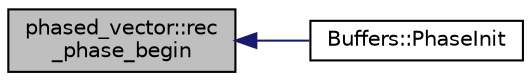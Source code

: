 digraph "phased_vector::rec_phase_begin"
{
 // INTERACTIVE_SVG=YES
  edge [fontname="Helvetica",fontsize="10",labelfontname="Helvetica",labelfontsize="10"];
  node [fontname="Helvetica",fontsize="10",shape=record];
  rankdir="LR";
  Node7 [label="phased_vector::rec\l_phase_begin",height=0.2,width=0.4,color="black", fillcolor="grey75", style="filled", fontcolor="black"];
  Node7 -> Node8 [dir="back",color="midnightblue",fontsize="10",style="solid",fontname="Helvetica"];
  Node8 [label="Buffers::PhaseInit",height=0.2,width=0.4,color="black", fillcolor="white", style="filled",URL="$classBuffers.html#a30add450cd40cdb7dbfa7e675445354b",tooltip="Code executed before each phase for a single buffer. "];
}
